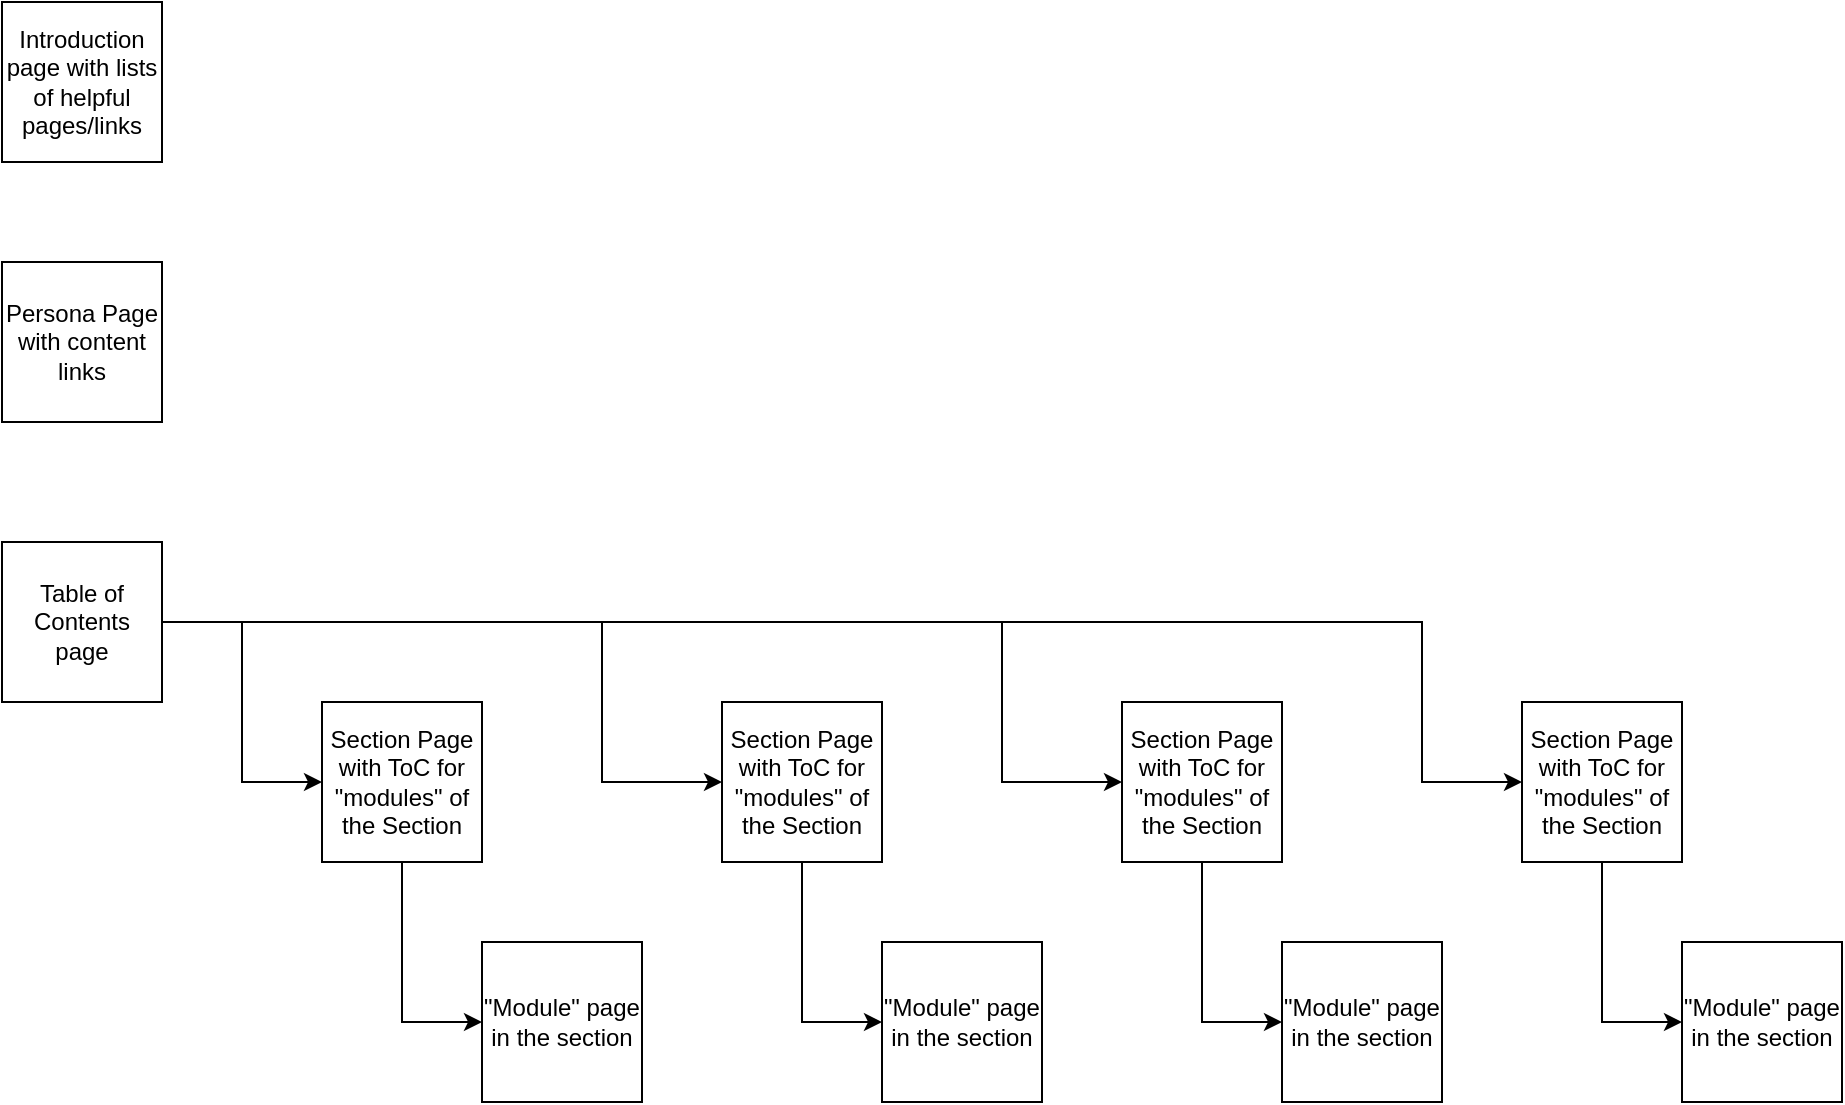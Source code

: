 <mxfile version="20.5.3" type="github">
  <diagram id="efY2St_P9kEn5urG4u4p" name="Wiki structure layout">
    <mxGraphModel dx="1564" dy="892" grid="1" gridSize="10" guides="1" tooltips="1" connect="1" arrows="1" fold="1" page="1" pageScale="1" pageWidth="1700" pageHeight="1100" math="0" shadow="0">
      <root>
        <mxCell id="0" />
        <mxCell id="1" parent="0" />
        <mxCell id="WKqX6svEG4NjfyehOHaq-7" style="edgeStyle=orthogonalEdgeStyle;rounded=0;orthogonalLoop=1;jettySize=auto;html=1;exitX=1;exitY=0.5;exitDx=0;exitDy=0;entryX=0;entryY=0.5;entryDx=0;entryDy=0;" parent="1" source="WKqX6svEG4NjfyehOHaq-1" target="WKqX6svEG4NjfyehOHaq-2" edge="1">
          <mxGeometry relative="1" as="geometry" />
        </mxCell>
        <mxCell id="WKqX6svEG4NjfyehOHaq-11" style="edgeStyle=orthogonalEdgeStyle;rounded=0;orthogonalLoop=1;jettySize=auto;html=1;exitX=1;exitY=0.5;exitDx=0;exitDy=0;entryX=0;entryY=0.5;entryDx=0;entryDy=0;" parent="1" source="WKqX6svEG4NjfyehOHaq-1" target="WKqX6svEG4NjfyehOHaq-6" edge="1">
          <mxGeometry relative="1" as="geometry">
            <Array as="points">
              <mxPoint x="620" y="430" />
              <mxPoint x="620" y="510" />
            </Array>
          </mxGeometry>
        </mxCell>
        <mxCell id="WKqX6svEG4NjfyehOHaq-12" style="edgeStyle=orthogonalEdgeStyle;rounded=0;orthogonalLoop=1;jettySize=auto;html=1;exitX=1;exitY=0.5;exitDx=0;exitDy=0;entryX=0;entryY=0.5;entryDx=0;entryDy=0;" parent="1" source="WKqX6svEG4NjfyehOHaq-1" target="WKqX6svEG4NjfyehOHaq-9" edge="1">
          <mxGeometry relative="1" as="geometry">
            <Array as="points">
              <mxPoint x="820" y="430" />
              <mxPoint x="820" y="510" />
            </Array>
          </mxGeometry>
        </mxCell>
        <mxCell id="WKqX6svEG4NjfyehOHaq-18" style="edgeStyle=orthogonalEdgeStyle;rounded=0;orthogonalLoop=1;jettySize=auto;html=1;exitX=1;exitY=0.5;exitDx=0;exitDy=0;" parent="1" source="WKqX6svEG4NjfyehOHaq-1" target="WKqX6svEG4NjfyehOHaq-15" edge="1">
          <mxGeometry relative="1" as="geometry">
            <Array as="points">
              <mxPoint x="1030" y="430" />
              <mxPoint x="1030" y="510" />
            </Array>
          </mxGeometry>
        </mxCell>
        <mxCell id="WKqX6svEG4NjfyehOHaq-1" value="Table of Contents page" style="whiteSpace=wrap;html=1;aspect=fixed;" parent="1" vertex="1">
          <mxGeometry x="320" y="390" width="80" height="80" as="geometry" />
        </mxCell>
        <mxCell id="WKqX6svEG4NjfyehOHaq-5" style="edgeStyle=orthogonalEdgeStyle;rounded=0;orthogonalLoop=1;jettySize=auto;html=1;exitX=0.5;exitY=1;exitDx=0;exitDy=0;entryX=0;entryY=0.5;entryDx=0;entryDy=0;" parent="1" source="WKqX6svEG4NjfyehOHaq-2" target="WKqX6svEG4NjfyehOHaq-3" edge="1">
          <mxGeometry relative="1" as="geometry" />
        </mxCell>
        <mxCell id="WKqX6svEG4NjfyehOHaq-2" value="Section Page with ToC for &quot;modules&quot; of the Section" style="whiteSpace=wrap;html=1;aspect=fixed;" parent="1" vertex="1">
          <mxGeometry x="480" y="470" width="80" height="80" as="geometry" />
        </mxCell>
        <mxCell id="WKqX6svEG4NjfyehOHaq-3" value="&quot;Module&quot; page in the section" style="whiteSpace=wrap;html=1;aspect=fixed;" parent="1" vertex="1">
          <mxGeometry x="560" y="590" width="80" height="80" as="geometry" />
        </mxCell>
        <mxCell id="WKqX6svEG4NjfyehOHaq-14" style="edgeStyle=orthogonalEdgeStyle;rounded=0;orthogonalLoop=1;jettySize=auto;html=1;exitX=0.5;exitY=1;exitDx=0;exitDy=0;entryX=0;entryY=0.5;entryDx=0;entryDy=0;" parent="1" source="WKqX6svEG4NjfyehOHaq-6" target="WKqX6svEG4NjfyehOHaq-8" edge="1">
          <mxGeometry relative="1" as="geometry" />
        </mxCell>
        <mxCell id="WKqX6svEG4NjfyehOHaq-6" value="Section Page with ToC for &quot;modules&quot; of the Section" style="whiteSpace=wrap;html=1;aspect=fixed;" parent="1" vertex="1">
          <mxGeometry x="680" y="470" width="80" height="80" as="geometry" />
        </mxCell>
        <mxCell id="WKqX6svEG4NjfyehOHaq-8" value="&quot;Module&quot; page in the section" style="whiteSpace=wrap;html=1;aspect=fixed;" parent="1" vertex="1">
          <mxGeometry x="760" y="590" width="80" height="80" as="geometry" />
        </mxCell>
        <mxCell id="WKqX6svEG4NjfyehOHaq-13" style="edgeStyle=orthogonalEdgeStyle;rounded=0;orthogonalLoop=1;jettySize=auto;html=1;exitX=0.5;exitY=1;exitDx=0;exitDy=0;entryX=0;entryY=0.5;entryDx=0;entryDy=0;" parent="1" source="WKqX6svEG4NjfyehOHaq-9" target="WKqX6svEG4NjfyehOHaq-10" edge="1">
          <mxGeometry relative="1" as="geometry" />
        </mxCell>
        <mxCell id="WKqX6svEG4NjfyehOHaq-9" value="Section Page with ToC for &quot;modules&quot; of the Section" style="whiteSpace=wrap;html=1;aspect=fixed;" parent="1" vertex="1">
          <mxGeometry x="880" y="470" width="80" height="80" as="geometry" />
        </mxCell>
        <mxCell id="WKqX6svEG4NjfyehOHaq-10" value="&quot;Module&quot; page in the section" style="whiteSpace=wrap;html=1;aspect=fixed;" parent="1" vertex="1">
          <mxGeometry x="960" y="590" width="80" height="80" as="geometry" />
        </mxCell>
        <mxCell id="WKqX6svEG4NjfyehOHaq-17" style="edgeStyle=orthogonalEdgeStyle;rounded=0;orthogonalLoop=1;jettySize=auto;html=1;exitX=0.5;exitY=1;exitDx=0;exitDy=0;entryX=0;entryY=0.5;entryDx=0;entryDy=0;" parent="1" source="WKqX6svEG4NjfyehOHaq-15" target="WKqX6svEG4NjfyehOHaq-16" edge="1">
          <mxGeometry relative="1" as="geometry" />
        </mxCell>
        <mxCell id="WKqX6svEG4NjfyehOHaq-15" value="Section Page with ToC for &quot;modules&quot; of the Section" style="whiteSpace=wrap;html=1;aspect=fixed;" parent="1" vertex="1">
          <mxGeometry x="1080" y="470" width="80" height="80" as="geometry" />
        </mxCell>
        <mxCell id="WKqX6svEG4NjfyehOHaq-16" value="&quot;Module&quot; page in the section" style="whiteSpace=wrap;html=1;aspect=fixed;" parent="1" vertex="1">
          <mxGeometry x="1160" y="590" width="80" height="80" as="geometry" />
        </mxCell>
        <mxCell id="WKqX6svEG4NjfyehOHaq-19" value="Introduction page with lists of helpful pages/links" style="whiteSpace=wrap;html=1;aspect=fixed;" parent="1" vertex="1">
          <mxGeometry x="320" y="120" width="80" height="80" as="geometry" />
        </mxCell>
        <mxCell id="WKqX6svEG4NjfyehOHaq-22" value="Persona Page with content links" style="whiteSpace=wrap;html=1;aspect=fixed;" parent="1" vertex="1">
          <mxGeometry x="320" y="250" width="80" height="80" as="geometry" />
        </mxCell>
      </root>
    </mxGraphModel>
  </diagram>
</mxfile>
